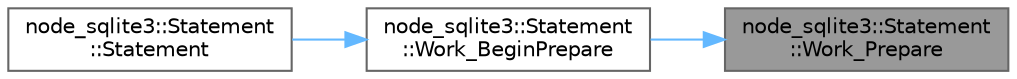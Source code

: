 digraph "node_sqlite3::Statement::Work_Prepare"
{
 // LATEX_PDF_SIZE
  bgcolor="transparent";
  edge [fontname=Helvetica,fontsize=10,labelfontname=Helvetica,labelfontsize=10];
  node [fontname=Helvetica,fontsize=10,shape=box,height=0.2,width=0.4];
  rankdir="RL";
  Node1 [id="Node000001",label="node_sqlite3::Statement\l::Work_Prepare",height=0.2,width=0.4,color="gray40", fillcolor="grey60", style="filled", fontcolor="black",tooltip=" "];
  Node1 -> Node2 [id="edge5_Node000001_Node000002",dir="back",color="steelblue1",style="solid",tooltip=" "];
  Node2 [id="Node000002",label="node_sqlite3::Statement\l::Work_BeginPrepare",height=0.2,width=0.4,color="grey40", fillcolor="white", style="filled",URL="$classnode__sqlite3_1_1_statement.html#a343c5241538d0a8222fd531c2103f413",tooltip=" "];
  Node2 -> Node3 [id="edge6_Node000002_Node000003",dir="back",color="steelblue1",style="solid",tooltip=" "];
  Node3 [id="Node000003",label="node_sqlite3::Statement\l::Statement",height=0.2,width=0.4,color="grey40", fillcolor="white", style="filled",URL="$classnode__sqlite3_1_1_statement.html#a44a25df6ae24c70d0a13279687113666",tooltip=" "];
}
